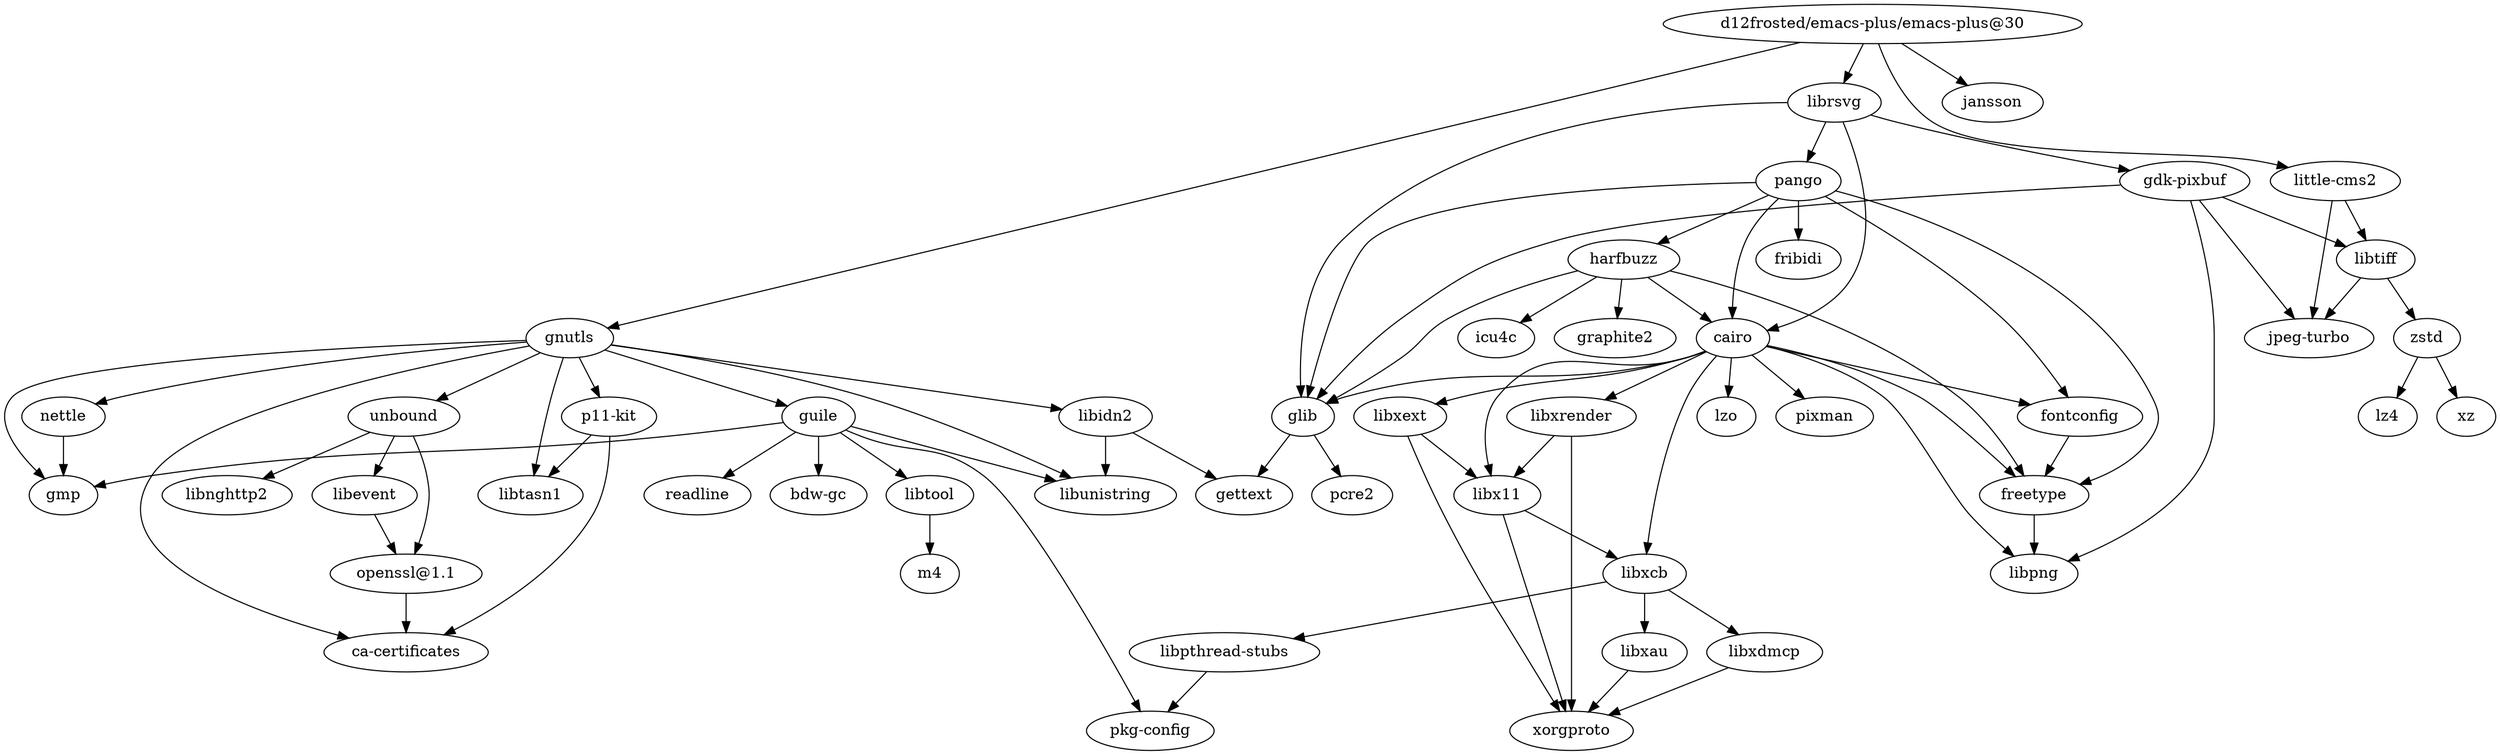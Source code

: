 digraph G {
    "bdw-gc";
    "ca-certificates";
    "cairo" -> "fontconfig";
    "cairo" -> "freetype";
    "cairo" -> "glib";
    "cairo" -> "libpng";
    "cairo" -> "libx11";
    "cairo" -> "libxcb";
    "cairo" -> "libxext";
    "cairo" -> "libxrender";
    "cairo" -> "lzo";
    "cairo" -> "pixman";
    "cairo";
    "d12frosted/emacs-plus/emacs-plus@30" -> "gnutls";
    "d12frosted/emacs-plus/emacs-plus@30" -> "jansson";
    "d12frosted/emacs-plus/emacs-plus@30" -> "librsvg";
    "d12frosted/emacs-plus/emacs-plus@30" -> "little-cms2";
    "d12frosted/emacs-plus/emacs-plus@30";
    "fontconfig" -> "freetype";
    "fontconfig";
    "freetype" -> "libpng";
    "freetype";
    "fribidi";
    "gdk-pixbuf" -> "glib";
    "gdk-pixbuf" -> "jpeg-turbo";
    "gdk-pixbuf" -> "libpng";
    "gdk-pixbuf" -> "libtiff";
    "gdk-pixbuf";
    "gettext";
    "glib" -> "gettext";
    "glib" -> "pcre2";
    "glib";
    "gmp";
    "gnutls" -> "ca-certificates";
    "gnutls" -> "gmp";
    "gnutls" -> "guile";
    "gnutls" -> "libidn2";
    "gnutls" -> "libtasn1";
    "gnutls" -> "libunistring";
    "gnutls" -> "nettle";
    "gnutls" -> "p11-kit";
    "gnutls" -> "unbound";
    "gnutls";
    "graphite2";
    "guile" -> "bdw-gc";
    "guile" -> "gmp";
    "guile" -> "libtool";
    "guile" -> "libunistring";
    "guile" -> "pkg-config";
    "guile" -> "readline";
    "guile";
    "harfbuzz" -> "cairo";
    "harfbuzz" -> "freetype";
    "harfbuzz" -> "glib";
    "harfbuzz" -> "graphite2";
    "harfbuzz" -> "icu4c";
    "harfbuzz";
    "icu4c";
    "jansson";
    "jpeg-turbo";
    "libevent" -> "openssl@1.1";
    "libevent";
    "libidn2" -> "gettext";
    "libidn2" -> "libunistring";
    "libidn2";
    "libnghttp2";
    "libpng";
    "libpthread-stubs" -> "pkg-config";
    "libpthread-stubs";
    "librsvg" -> "cairo";
    "librsvg" -> "gdk-pixbuf";
    "librsvg" -> "glib";
    "librsvg" -> "pango";
    "librsvg";
    "libtasn1";
    "libtiff" -> "jpeg-turbo";
    "libtiff" -> "zstd";
    "libtiff";
    "libtool" -> "m4";
    "libtool";
    "libunistring";
    "libx11" -> "libxcb";
    "libx11" -> "xorgproto";
    "libx11";
    "libxau" -> "xorgproto";
    "libxau";
    "libxcb" -> "libpthread-stubs";
    "libxcb" -> "libxau";
    "libxcb" -> "libxdmcp";
    "libxcb";
    "libxdmcp" -> "xorgproto";
    "libxdmcp";
    "libxext" -> "libx11";
    "libxext" -> "xorgproto";
    "libxext";
    "libxrender" -> "libx11";
    "libxrender" -> "xorgproto";
    "libxrender";
    "little-cms2" -> "jpeg-turbo";
    "little-cms2" -> "libtiff";
    "little-cms2";
    "lz4";
    "lzo";
    "m4";
    "nettle" -> "gmp";
    "nettle";
    "openssl@1.1" -> "ca-certificates";
    "openssl@1.1";
    "p11-kit" -> "ca-certificates";
    "p11-kit" -> "libtasn1";
    "p11-kit";
    "pango" -> "cairo";
    "pango" -> "fontconfig";
    "pango" -> "freetype";
    "pango" -> "fribidi";
    "pango" -> "glib";
    "pango" -> "harfbuzz";
    "pango";
    "pcre2";
    "pixman";
    "pkg-config";
    "readline";
    "unbound" -> "libevent";
    "unbound" -> "libnghttp2";
    "unbound" -> "openssl@1.1";
    "unbound";
    "xorgproto";
    "xz";
    "zstd" -> "lz4";
    "zstd" -> "xz";
    "zstd";
}